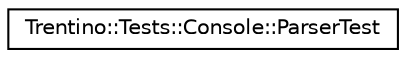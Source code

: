 digraph G
{
  edge [fontname="Helvetica",fontsize="10",labelfontname="Helvetica",labelfontsize="10"];
  node [fontname="Helvetica",fontsize="10",shape=record];
  rankdir="LR";
  Node1 [label="Trentino::Tests::Console::ParserTest",height=0.2,width=0.4,color="black", fillcolor="white", style="filled",URL="$class_trentino_1_1_tests_1_1_console_1_1_parser_test.html"];
}
